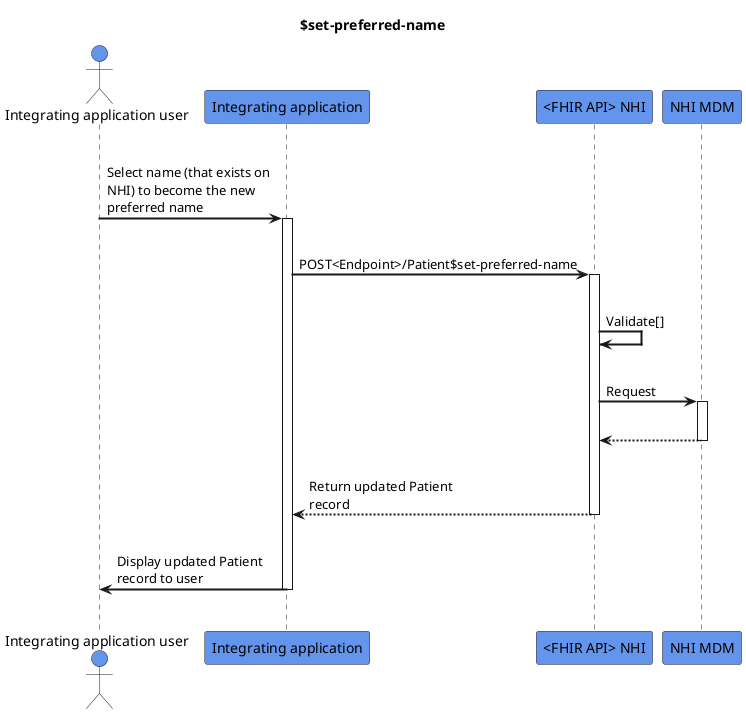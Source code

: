@startuml
skinparam sequenceArrowThickness 2
skinparam roundcorner 5
skinparam maxmessagesize 180
skinparam sequenceParticipant bold
title $set-preferred-name
actor "Integrating application user" as User #CornflowerBlue
participant "Integrating application" as A #CornflowerBlue
participant "<FHIR API> NHI" as B #CornflowerBlue
participant "NHI MDM" as C #CornflowerBlue
|||
User -> A: Select name (that exists on NHI) to become the new preferred name
activate A
|||
A -> B: POST<Endpoint>/Patient$set-preferred-name
activate B
|||
B -> B: Validate[]
|||
B -> C: Request
activate C
|||

C -[dashed]-> B
deactivate C
|||
B -[dashed]-> A: Return updated Patient record
deactivate B
|||
A -> User: Display updated Patient record to user
deactivate A
|||
@enduml
